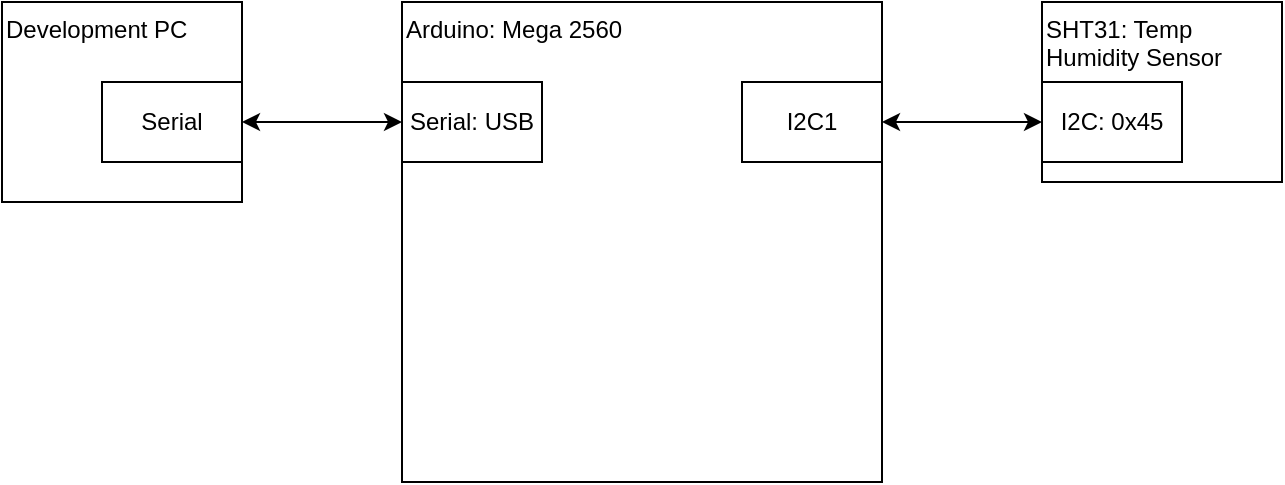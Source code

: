 <mxfile version="23.1.5" type="device">
  <diagram name="Page-1" id="J40XdzKUs1wxToZGUI99">
    <mxGraphModel dx="1103" dy="643" grid="1" gridSize="10" guides="1" tooltips="1" connect="1" arrows="1" fold="1" page="1" pageScale="1" pageWidth="850" pageHeight="1100" math="0" shadow="0">
      <root>
        <mxCell id="0" />
        <mxCell id="1" parent="0" />
        <mxCell id="kToYpKR2WRyGyrFNzoyB-1" value="Development PC" style="rounded=0;whiteSpace=wrap;html=1;align=left;verticalAlign=top;" vertex="1" parent="1">
          <mxGeometry x="40" y="40" width="120" height="100" as="geometry" />
        </mxCell>
        <mxCell id="kToYpKR2WRyGyrFNzoyB-6" style="edgeStyle=orthogonalEdgeStyle;rounded=0;orthogonalLoop=1;jettySize=auto;html=1;exitX=1;exitY=0.5;exitDx=0;exitDy=0;entryX=0;entryY=0.5;entryDx=0;entryDy=0;startArrow=classic;startFill=1;" edge="1" parent="1" source="kToYpKR2WRyGyrFNzoyB-2" target="kToYpKR2WRyGyrFNzoyB-5">
          <mxGeometry relative="1" as="geometry" />
        </mxCell>
        <mxCell id="kToYpKR2WRyGyrFNzoyB-2" value="Serial" style="rounded=0;whiteSpace=wrap;html=1;" vertex="1" parent="1">
          <mxGeometry x="90" y="80" width="70" height="40" as="geometry" />
        </mxCell>
        <mxCell id="kToYpKR2WRyGyrFNzoyB-4" value="Arduino: Mega 2560" style="rounded=0;whiteSpace=wrap;html=1;align=left;verticalAlign=top;" vertex="1" parent="1">
          <mxGeometry x="240" y="40" width="240" height="240" as="geometry" />
        </mxCell>
        <mxCell id="kToYpKR2WRyGyrFNzoyB-5" value="Serial: USB" style="rounded=0;whiteSpace=wrap;html=1;" vertex="1" parent="1">
          <mxGeometry x="240" y="80" width="70" height="40" as="geometry" />
        </mxCell>
        <mxCell id="kToYpKR2WRyGyrFNzoyB-8" value="SHT31: Temp Humidity Sensor&lt;br&gt;&lt;div&gt;&lt;br/&gt;&lt;/div&gt;" style="rounded=0;whiteSpace=wrap;html=1;align=left;verticalAlign=top;" vertex="1" parent="1">
          <mxGeometry x="560" y="40" width="120" height="90" as="geometry" />
        </mxCell>
        <mxCell id="kToYpKR2WRyGyrFNzoyB-9" value="I2C: 0x45" style="rounded=0;whiteSpace=wrap;html=1;" vertex="1" parent="1">
          <mxGeometry x="560" y="80" width="70" height="40" as="geometry" />
        </mxCell>
        <mxCell id="kToYpKR2WRyGyrFNzoyB-11" style="edgeStyle=orthogonalEdgeStyle;rounded=0;orthogonalLoop=1;jettySize=auto;html=1;exitX=1;exitY=0.5;exitDx=0;exitDy=0;entryX=0;entryY=0.5;entryDx=0;entryDy=0;startArrow=classic;startFill=1;" edge="1" parent="1" source="kToYpKR2WRyGyrFNzoyB-10" target="kToYpKR2WRyGyrFNzoyB-9">
          <mxGeometry relative="1" as="geometry" />
        </mxCell>
        <mxCell id="kToYpKR2WRyGyrFNzoyB-10" value="I2C1" style="rounded=0;whiteSpace=wrap;html=1;" vertex="1" parent="1">
          <mxGeometry x="410" y="80" width="70" height="40" as="geometry" />
        </mxCell>
      </root>
    </mxGraphModel>
  </diagram>
</mxfile>
